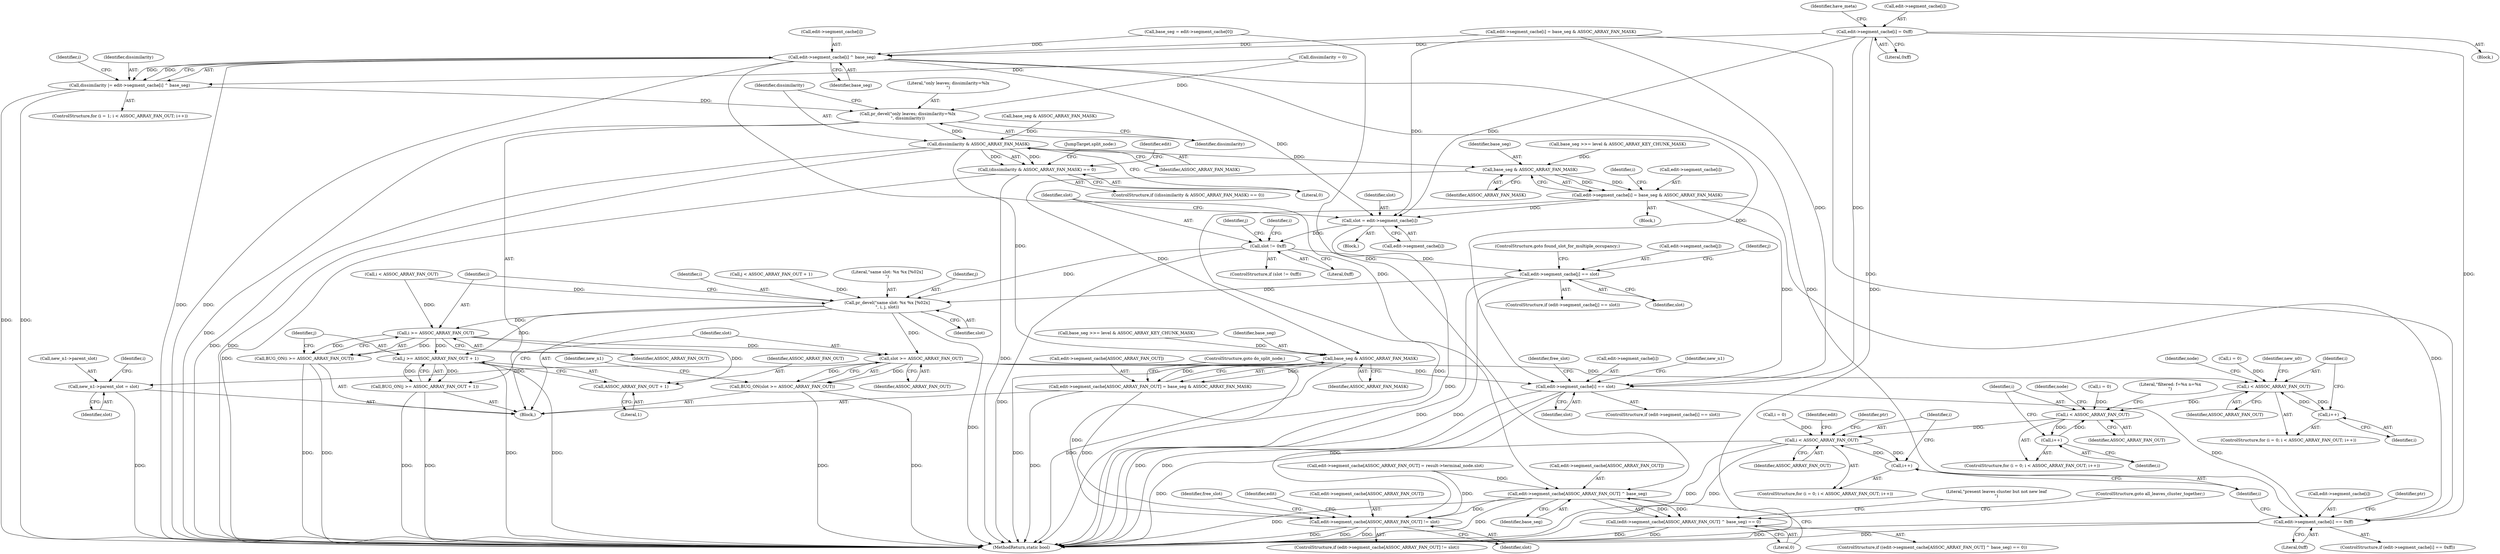 digraph "0_linux_ea6789980fdaa610d7eb63602c746bf6ec70cd2b@array" {
"1000326" [label="(Call,edit->segment_cache[i] = 0xff)"];
"1000384" [label="(Call,edit->segment_cache[i] ^ base_seg)"];
"1000382" [label="(Call,dissimilarity |= edit->segment_cache[i] ^ base_seg)"];
"1000391" [label="(Call,pr_devel(\"only leaves; dissimilarity=%lx\n\", dissimilarity))"];
"1000396" [label="(Call,dissimilarity & ASSOC_ARRAY_FAN_MASK)"];
"1000395" [label="(Call,(dissimilarity & ASSOC_ARRAY_FAN_MASK) == 0)"];
"1001089" [label="(Call,base_seg & ASSOC_ARRAY_FAN_MASK)"];
"1001083" [label="(Call,edit->segment_cache[i] = base_seg & ASSOC_ARRAY_FAN_MASK)"];
"1000478" [label="(Call,slot = edit->segment_cache[i])"];
"1000486" [label="(Call,slot != 0xff)"];
"1000503" [label="(Call,edit->segment_cache[j] == slot)"];
"1000512" [label="(Call,pr_devel(\"same slot: %x %x [%02x]\n\", i, j, slot))"];
"1000518" [label="(Call,i >= ASSOC_ARRAY_FAN_OUT)"];
"1000517" [label="(Call,BUG_ON(i >= ASSOC_ARRAY_FAN_OUT))"];
"1000522" [label="(Call,j >= ASSOC_ARRAY_FAN_OUT + 1)"];
"1000521" [label="(Call,BUG_ON(j >= ASSOC_ARRAY_FAN_OUT + 1))"];
"1000524" [label="(Call,ASSOC_ARRAY_FAN_OUT + 1)"];
"1000528" [label="(Call,slot >= ASSOC_ARRAY_FAN_OUT)"];
"1000527" [label="(Call,BUG_ON(slot >= ASSOC_ARRAY_FAN_OUT))"];
"1000531" [label="(Call,new_n1->parent_slot = slot)"];
"1000540" [label="(Call,i < ASSOC_ARRAY_FAN_OUT)"];
"1000543" [label="(Call,i++)"];
"1000598" [label="(Call,i < ASSOC_ARRAY_FAN_OUT)"];
"1000601" [label="(Call,i++)"];
"1000732" [label="(Call,i < ASSOC_ARRAY_FAN_OUT)"];
"1000735" [label="(Call,i++)"];
"1000613" [label="(Call,edit->segment_cache[i] == slot)"];
"1000666" [label="(Call,edit->segment_cache[ASSOC_ARRAY_FAN_OUT] != slot)"];
"1000739" [label="(Call,edit->segment_cache[i] == 0xff)"];
"1001108" [label="(Call,base_seg & ASSOC_ARRAY_FAN_MASK)"];
"1001102" [label="(Call,edit->segment_cache[ASSOC_ARRAY_FAN_OUT] = base_seg & ASSOC_ARRAY_FAN_MASK)"];
"1000403" [label="(Call,edit->segment_cache[ASSOC_ARRAY_FAN_OUT] ^ base_seg)"];
"1000402" [label="(Call,(edit->segment_cache[ASSOC_ARRAY_FAN_OUT] ^ base_seg) == 0)"];
"1000509" [label="(Identifier,slot)"];
"1000326" [label="(Call,edit->segment_cache[i] = 0xff)"];
"1000385" [label="(Call,edit->segment_cache[i])"];
"1000486" [label="(Call,slot != 0xff)"];
"1000522" [label="(Call,j >= ASSOC_ARRAY_FAN_OUT + 1)"];
"1001112" [label="(MethodReturn,static bool)"];
"1000530" [label="(Identifier,ASSOC_ARRAY_FAN_OUT)"];
"1000373" [label="(ControlStructure,for (i = 1; i < ASSOC_ARRAY_FAN_OUT; i++))"];
"1000381" [label="(Identifier,i)"];
"1000487" [label="(Identifier,slot)"];
"1000729" [label="(Call,i = 0)"];
"1001064" [label="(Block,)"];
"1000479" [label="(Identifier,slot)"];
"1000390" [label="(Identifier,base_seg)"];
"1000404" [label="(Call,edit->segment_cache[ASSOC_ARRAY_FAN_OUT])"];
"1000608" [label="(Identifier,node)"];
"1000402" [label="(Call,(edit->segment_cache[ASSOC_ARRAY_FAN_OUT] ^ base_seg) == 0)"];
"1000410" [label="(Literal,0)"];
"1000732" [label="(Call,i < ASSOC_ARRAY_FAN_OUT)"];
"1000541" [label="(Identifier,i)"];
"1001078" [label="(Call,base_seg >>= level & ASSOC_ARRAY_KEY_CHUNK_MASK)"];
"1000514" [label="(Identifier,i)"];
"1000537" [label="(Call,i = 0)"];
"1000533" [label="(Identifier,new_n1)"];
"1001063" [label="(Identifier,i)"];
"1000510" [label="(ControlStructure,goto found_slot_for_multiple_occupancy;)"];
"1001102" [label="(Call,edit->segment_cache[ASSOC_ARRAY_FAN_OUT] = base_seg & ASSOC_ARRAY_FAN_MASK)"];
"1000395" [label="(Call,(dissimilarity & ASSOC_ARRAY_FAN_MASK) == 0)"];
"1000325" [label="(Block,)"];
"1000512" [label="(Call,pr_devel(\"same slot: %x %x [%02x]\n\", i, j, slot))"];
"1001091" [label="(Identifier,ASSOC_ARRAY_FAN_MASK)"];
"1000503" [label="(Call,edit->segment_cache[j] == slot)"];
"1000734" [label="(Identifier,ASSOC_ARRAY_FAN_OUT)"];
"1000495" [label="(Call,j < ASSOC_ARRAY_FAN_OUT + 1)"];
"1000595" [label="(Call,i = 0)"];
"1000401" [label="(ControlStructure,if ((edit->segment_cache[ASSOC_ARRAY_FAN_OUT] ^ base_seg) == 0))"];
"1000738" [label="(ControlStructure,if (edit->segment_cache[i] == 0xff))"];
"1000334" [label="(Identifier,have_meta)"];
"1001103" [label="(Call,edit->segment_cache[ASSOC_ARRAY_FAN_OUT])"];
"1000398" [label="(Identifier,ASSOC_ARRAY_FAN_MASK)"];
"1000513" [label="(Literal,\"same slot: %x %x [%02x]\n\")"];
"1000414" [label="(JumpTarget,split_node:)"];
"1000527" [label="(Call,BUG_ON(slot >= ASSOC_ARRAY_FAN_OUT))"];
"1000520" [label="(Identifier,ASSOC_ARRAY_FAN_OUT)"];
"1000740" [label="(Call,edit->segment_cache[i])"];
"1000406" [label="(Identifier,edit)"];
"1001090" [label="(Identifier,base_seg)"];
"1000672" [label="(Identifier,slot)"];
"1000542" [label="(Identifier,ASSOC_ARRAY_FAN_OUT)"];
"1000575" [label="(Identifier,new_n0)"];
"1000477" [label="(Block,)"];
"1000488" [label="(Literal,0xff)"];
"1000544" [label="(Identifier,i)"];
"1000619" [label="(Identifier,slot)"];
"1000383" [label="(Identifier,dissimilarity)"];
"1000642" [label="(Identifier,free_slot)"];
"1000614" [label="(Call,edit->segment_cache[i])"];
"1001089" [label="(Call,base_seg & ASSOC_ARRAY_FAN_MASK)"];
"1000748" [label="(Identifier,ptr)"];
"1000728" [label="(ControlStructure,for (i = 0; i < ASSOC_ARRAY_FAN_OUT; i++))"];
"1000521" [label="(Call,BUG_ON(j >= ASSOC_ARRAY_FAN_OUT + 1))"];
"1000523" [label="(Identifier,j)"];
"1000624" [label="(Identifier,new_n1)"];
"1000677" [label="(Identifier,free_slot)"];
"1000348" [label="(Call,edit->segment_cache[i] = base_seg & ASSOC_ARRAY_FAN_MASK)"];
"1001108" [label="(Call,base_seg & ASSOC_ARRAY_FAN_MASK)"];
"1000491" [label="(Identifier,j)"];
"1000602" [label="(Identifier,i)"];
"1000540" [label="(Call,i < ASSOC_ARRAY_FAN_OUT)"];
"1000531" [label="(Call,new_n1->parent_slot = slot)"];
"1000666" [label="(Call,edit->segment_cache[ASSOC_ARRAY_FAN_OUT] != slot)"];
"1000517" [label="(Call,BUG_ON(i >= ASSOC_ARRAY_FAN_OUT))"];
"1000600" [label="(Identifier,ASSOC_ARRAY_FAN_OUT)"];
"1000155" [label="(Call,edit->segment_cache[ASSOC_ARRAY_FAN_OUT] = result->terminal_node.slot)"];
"1000485" [label="(ControlStructure,if (slot != 0xff))"];
"1000529" [label="(Identifier,slot)"];
"1000733" [label="(Identifier,i)"];
"1000535" [label="(Identifier,slot)"];
"1000742" [label="(Identifier,edit)"];
"1000480" [label="(Call,edit->segment_cache[i])"];
"1001083" [label="(Call,edit->segment_cache[i] = base_seg & ASSOC_ARRAY_FAN_MASK)"];
"1000538" [label="(Identifier,i)"];
"1000536" [label="(ControlStructure,for (i = 0; i < ASSOC_ARRAY_FAN_OUT; i++))"];
"1000354" [label="(Call,base_seg & ASSOC_ARRAY_FAN_MASK)"];
"1000792" [label="(Identifier,ptr)"];
"1000393" [label="(Identifier,dissimilarity)"];
"1000409" [label="(Identifier,base_seg)"];
"1000532" [label="(Call,new_n1->parent_slot)"];
"1000549" [label="(Identifier,node)"];
"1000613" [label="(Call,edit->segment_cache[i] == slot)"];
"1000476" [label="(Identifier,i)"];
"1000665" [label="(ControlStructure,if (edit->segment_cache[ASSOC_ARRAY_FAN_OUT] != slot))"];
"1001111" [label="(ControlStructure,goto do_split_node;)"];
"1000525" [label="(Identifier,ASSOC_ARRAY_FAN_OUT)"];
"1000704" [label="(Identifier,edit)"];
"1000516" [label="(Identifier,slot)"];
"1000524" [label="(Call,ASSOC_ARRAY_FAN_OUT + 1)"];
"1000745" [label="(Literal,0xff)"];
"1000601" [label="(Call,i++)"];
"1000394" [label="(ControlStructure,if ((dissimilarity & ASSOC_ARRAY_FAN_MASK) == 0))"];
"1000543" [label="(Call,i++)"];
"1000662" [label="(Literal,\"filtered: f=%x n=%x\n\")"];
"1000403" [label="(Call,edit->segment_cache[ASSOC_ARRAY_FAN_OUT] ^ base_seg)"];
"1000121" [label="(Block,)"];
"1000384" [label="(Call,edit->segment_cache[i] ^ base_seg)"];
"1000519" [label="(Identifier,i)"];
"1000392" [label="(Literal,\"only leaves; dissimilarity=%lx\n\")"];
"1000515" [label="(Identifier,j)"];
"1000612" [label="(ControlStructure,if (edit->segment_cache[i] == slot))"];
"1000667" [label="(Call,edit->segment_cache[ASSOC_ARRAY_FAN_OUT])"];
"1000327" [label="(Call,edit->segment_cache[i])"];
"1000382" [label="(Call,dissimilarity |= edit->segment_cache[i] ^ base_seg)"];
"1001084" [label="(Call,edit->segment_cache[i])"];
"1000413" [label="(Literal,\"present leaves cluster but not new leaf\n\")"];
"1000526" [label="(Literal,1)"];
"1000739" [label="(Call,edit->segment_cache[i] == 0xff)"];
"1000411" [label="(ControlStructure,goto all_leaves_cluster_together;)"];
"1000478" [label="(Call,slot = edit->segment_cache[i])"];
"1000332" [label="(Literal,0xff)"];
"1000518" [label="(Call,i >= ASSOC_ARRAY_FAN_OUT)"];
"1000502" [label="(ControlStructure,if (edit->segment_cache[j] == slot))"];
"1000504" [label="(Call,edit->segment_cache[j])"];
"1000735" [label="(Call,i++)"];
"1000391" [label="(Call,pr_devel(\"only leaves; dissimilarity=%lx\n\", dissimilarity))"];
"1000501" [label="(Identifier,j)"];
"1000396" [label="(Call,dissimilarity & ASSOC_ARRAY_FAN_MASK)"];
"1000472" [label="(Call,i < ASSOC_ARRAY_FAN_OUT)"];
"1001097" [label="(Call,base_seg >>= level & ASSOC_ARRAY_KEY_CHUNK_MASK)"];
"1000397" [label="(Identifier,dissimilarity)"];
"1000399" [label="(Literal,0)"];
"1000528" [label="(Call,slot >= ASSOC_ARRAY_FAN_OUT)"];
"1000598" [label="(Call,i < ASSOC_ARRAY_FAN_OUT)"];
"1000599" [label="(Identifier,i)"];
"1001109" [label="(Identifier,base_seg)"];
"1000736" [label="(Identifier,i)"];
"1000363" [label="(Call,dissimilarity = 0)"];
"1001110" [label="(Identifier,ASSOC_ARRAY_FAN_MASK)"];
"1000366" [label="(Call,base_seg = edit->segment_cache[0])"];
"1000594" [label="(ControlStructure,for (i = 0; i < ASSOC_ARRAY_FAN_OUT; i++))"];
"1000326" -> "1000325"  [label="AST: "];
"1000326" -> "1000332"  [label="CFG: "];
"1000327" -> "1000326"  [label="AST: "];
"1000332" -> "1000326"  [label="AST: "];
"1000334" -> "1000326"  [label="CFG: "];
"1000326" -> "1001112"  [label="DDG: "];
"1000326" -> "1000384"  [label="DDG: "];
"1000326" -> "1000478"  [label="DDG: "];
"1000326" -> "1000613"  [label="DDG: "];
"1000326" -> "1000739"  [label="DDG: "];
"1000384" -> "1000382"  [label="AST: "];
"1000384" -> "1000390"  [label="CFG: "];
"1000385" -> "1000384"  [label="AST: "];
"1000390" -> "1000384"  [label="AST: "];
"1000382" -> "1000384"  [label="CFG: "];
"1000384" -> "1001112"  [label="DDG: "];
"1000384" -> "1001112"  [label="DDG: "];
"1000384" -> "1000382"  [label="DDG: "];
"1000384" -> "1000382"  [label="DDG: "];
"1000348" -> "1000384"  [label="DDG: "];
"1000366" -> "1000384"  [label="DDG: "];
"1000384" -> "1000403"  [label="DDG: "];
"1000384" -> "1000478"  [label="DDG: "];
"1000384" -> "1000613"  [label="DDG: "];
"1000384" -> "1000739"  [label="DDG: "];
"1000382" -> "1000373"  [label="AST: "];
"1000383" -> "1000382"  [label="AST: "];
"1000381" -> "1000382"  [label="CFG: "];
"1000382" -> "1001112"  [label="DDG: "];
"1000382" -> "1001112"  [label="DDG: "];
"1000363" -> "1000382"  [label="DDG: "];
"1000382" -> "1000391"  [label="DDG: "];
"1000391" -> "1000121"  [label="AST: "];
"1000391" -> "1000393"  [label="CFG: "];
"1000392" -> "1000391"  [label="AST: "];
"1000393" -> "1000391"  [label="AST: "];
"1000397" -> "1000391"  [label="CFG: "];
"1000391" -> "1001112"  [label="DDG: "];
"1000363" -> "1000391"  [label="DDG: "];
"1000391" -> "1000396"  [label="DDG: "];
"1000396" -> "1000395"  [label="AST: "];
"1000396" -> "1000398"  [label="CFG: "];
"1000397" -> "1000396"  [label="AST: "];
"1000398" -> "1000396"  [label="AST: "];
"1000399" -> "1000396"  [label="CFG: "];
"1000396" -> "1001112"  [label="DDG: "];
"1000396" -> "1001112"  [label="DDG: "];
"1000396" -> "1000395"  [label="DDG: "];
"1000396" -> "1000395"  [label="DDG: "];
"1000354" -> "1000396"  [label="DDG: "];
"1000396" -> "1001089"  [label="DDG: "];
"1000396" -> "1001108"  [label="DDG: "];
"1000395" -> "1000394"  [label="AST: "];
"1000395" -> "1000399"  [label="CFG: "];
"1000399" -> "1000395"  [label="AST: "];
"1000406" -> "1000395"  [label="CFG: "];
"1000414" -> "1000395"  [label="CFG: "];
"1000395" -> "1001112"  [label="DDG: "];
"1000395" -> "1001112"  [label="DDG: "];
"1001089" -> "1001083"  [label="AST: "];
"1001089" -> "1001091"  [label="CFG: "];
"1001090" -> "1001089"  [label="AST: "];
"1001091" -> "1001089"  [label="AST: "];
"1001083" -> "1001089"  [label="CFG: "];
"1001089" -> "1001083"  [label="DDG: "];
"1001089" -> "1001083"  [label="DDG: "];
"1001078" -> "1001089"  [label="DDG: "];
"1001089" -> "1001108"  [label="DDG: "];
"1001083" -> "1001064"  [label="AST: "];
"1001084" -> "1001083"  [label="AST: "];
"1001063" -> "1001083"  [label="CFG: "];
"1001083" -> "1001112"  [label="DDG: "];
"1001083" -> "1000478"  [label="DDG: "];
"1001083" -> "1000613"  [label="DDG: "];
"1001083" -> "1000739"  [label="DDG: "];
"1000478" -> "1000477"  [label="AST: "];
"1000478" -> "1000480"  [label="CFG: "];
"1000479" -> "1000478"  [label="AST: "];
"1000480" -> "1000478"  [label="AST: "];
"1000487" -> "1000478"  [label="CFG: "];
"1000478" -> "1001112"  [label="DDG: "];
"1000348" -> "1000478"  [label="DDG: "];
"1000478" -> "1000486"  [label="DDG: "];
"1000486" -> "1000485"  [label="AST: "];
"1000486" -> "1000488"  [label="CFG: "];
"1000487" -> "1000486"  [label="AST: "];
"1000488" -> "1000486"  [label="AST: "];
"1000491" -> "1000486"  [label="CFG: "];
"1000476" -> "1000486"  [label="CFG: "];
"1000486" -> "1001112"  [label="DDG: "];
"1000486" -> "1000503"  [label="DDG: "];
"1000486" -> "1000512"  [label="DDG: "];
"1000503" -> "1000502"  [label="AST: "];
"1000503" -> "1000509"  [label="CFG: "];
"1000504" -> "1000503"  [label="AST: "];
"1000509" -> "1000503"  [label="AST: "];
"1000510" -> "1000503"  [label="CFG: "];
"1000501" -> "1000503"  [label="CFG: "];
"1000503" -> "1001112"  [label="DDG: "];
"1000503" -> "1001112"  [label="DDG: "];
"1000503" -> "1000512"  [label="DDG: "];
"1000512" -> "1000121"  [label="AST: "];
"1000512" -> "1000516"  [label="CFG: "];
"1000513" -> "1000512"  [label="AST: "];
"1000514" -> "1000512"  [label="AST: "];
"1000515" -> "1000512"  [label="AST: "];
"1000516" -> "1000512"  [label="AST: "];
"1000519" -> "1000512"  [label="CFG: "];
"1000512" -> "1001112"  [label="DDG: "];
"1000472" -> "1000512"  [label="DDG: "];
"1000495" -> "1000512"  [label="DDG: "];
"1000512" -> "1000518"  [label="DDG: "];
"1000512" -> "1000522"  [label="DDG: "];
"1000512" -> "1000528"  [label="DDG: "];
"1000518" -> "1000517"  [label="AST: "];
"1000518" -> "1000520"  [label="CFG: "];
"1000519" -> "1000518"  [label="AST: "];
"1000520" -> "1000518"  [label="AST: "];
"1000517" -> "1000518"  [label="CFG: "];
"1000518" -> "1000517"  [label="DDG: "];
"1000518" -> "1000517"  [label="DDG: "];
"1000472" -> "1000518"  [label="DDG: "];
"1000518" -> "1000522"  [label="DDG: "];
"1000518" -> "1000524"  [label="DDG: "];
"1000518" -> "1000528"  [label="DDG: "];
"1000517" -> "1000121"  [label="AST: "];
"1000523" -> "1000517"  [label="CFG: "];
"1000517" -> "1001112"  [label="DDG: "];
"1000517" -> "1001112"  [label="DDG: "];
"1000522" -> "1000521"  [label="AST: "];
"1000522" -> "1000524"  [label="CFG: "];
"1000523" -> "1000522"  [label="AST: "];
"1000524" -> "1000522"  [label="AST: "];
"1000521" -> "1000522"  [label="CFG: "];
"1000522" -> "1001112"  [label="DDG: "];
"1000522" -> "1001112"  [label="DDG: "];
"1000522" -> "1000521"  [label="DDG: "];
"1000522" -> "1000521"  [label="DDG: "];
"1000521" -> "1000121"  [label="AST: "];
"1000529" -> "1000521"  [label="CFG: "];
"1000521" -> "1001112"  [label="DDG: "];
"1000521" -> "1001112"  [label="DDG: "];
"1000524" -> "1000526"  [label="CFG: "];
"1000525" -> "1000524"  [label="AST: "];
"1000526" -> "1000524"  [label="AST: "];
"1000528" -> "1000527"  [label="AST: "];
"1000528" -> "1000530"  [label="CFG: "];
"1000529" -> "1000528"  [label="AST: "];
"1000530" -> "1000528"  [label="AST: "];
"1000527" -> "1000528"  [label="CFG: "];
"1000528" -> "1000527"  [label="DDG: "];
"1000528" -> "1000527"  [label="DDG: "];
"1000528" -> "1000531"  [label="DDG: "];
"1000528" -> "1000540"  [label="DDG: "];
"1000528" -> "1000613"  [label="DDG: "];
"1000528" -> "1000666"  [label="DDG: "];
"1000527" -> "1000121"  [label="AST: "];
"1000533" -> "1000527"  [label="CFG: "];
"1000527" -> "1001112"  [label="DDG: "];
"1000527" -> "1001112"  [label="DDG: "];
"1000531" -> "1000121"  [label="AST: "];
"1000531" -> "1000535"  [label="CFG: "];
"1000532" -> "1000531"  [label="AST: "];
"1000535" -> "1000531"  [label="AST: "];
"1000538" -> "1000531"  [label="CFG: "];
"1000531" -> "1001112"  [label="DDG: "];
"1000540" -> "1000536"  [label="AST: "];
"1000540" -> "1000542"  [label="CFG: "];
"1000541" -> "1000540"  [label="AST: "];
"1000542" -> "1000540"  [label="AST: "];
"1000549" -> "1000540"  [label="CFG: "];
"1000575" -> "1000540"  [label="CFG: "];
"1000543" -> "1000540"  [label="DDG: "];
"1000537" -> "1000540"  [label="DDG: "];
"1000540" -> "1000543"  [label="DDG: "];
"1000540" -> "1000598"  [label="DDG: "];
"1000543" -> "1000536"  [label="AST: "];
"1000543" -> "1000544"  [label="CFG: "];
"1000544" -> "1000543"  [label="AST: "];
"1000541" -> "1000543"  [label="CFG: "];
"1000598" -> "1000594"  [label="AST: "];
"1000598" -> "1000600"  [label="CFG: "];
"1000599" -> "1000598"  [label="AST: "];
"1000600" -> "1000598"  [label="AST: "];
"1000608" -> "1000598"  [label="CFG: "];
"1000662" -> "1000598"  [label="CFG: "];
"1000601" -> "1000598"  [label="DDG: "];
"1000595" -> "1000598"  [label="DDG: "];
"1000598" -> "1000601"  [label="DDG: "];
"1000598" -> "1000732"  [label="DDG: "];
"1000601" -> "1000594"  [label="AST: "];
"1000601" -> "1000602"  [label="CFG: "];
"1000602" -> "1000601"  [label="AST: "];
"1000599" -> "1000601"  [label="CFG: "];
"1000732" -> "1000728"  [label="AST: "];
"1000732" -> "1000734"  [label="CFG: "];
"1000733" -> "1000732"  [label="AST: "];
"1000734" -> "1000732"  [label="AST: "];
"1000742" -> "1000732"  [label="CFG: "];
"1000792" -> "1000732"  [label="CFG: "];
"1000732" -> "1001112"  [label="DDG: "];
"1000732" -> "1001112"  [label="DDG: "];
"1000732" -> "1001112"  [label="DDG: "];
"1000729" -> "1000732"  [label="DDG: "];
"1000735" -> "1000732"  [label="DDG: "];
"1000732" -> "1000735"  [label="DDG: "];
"1000735" -> "1000728"  [label="AST: "];
"1000735" -> "1000736"  [label="CFG: "];
"1000736" -> "1000735"  [label="AST: "];
"1000733" -> "1000735"  [label="CFG: "];
"1000613" -> "1000612"  [label="AST: "];
"1000613" -> "1000619"  [label="CFG: "];
"1000614" -> "1000613"  [label="AST: "];
"1000619" -> "1000613"  [label="AST: "];
"1000624" -> "1000613"  [label="CFG: "];
"1000642" -> "1000613"  [label="CFG: "];
"1000613" -> "1001112"  [label="DDG: "];
"1000613" -> "1001112"  [label="DDG: "];
"1000348" -> "1000613"  [label="DDG: "];
"1000613" -> "1000666"  [label="DDG: "];
"1000613" -> "1000739"  [label="DDG: "];
"1000666" -> "1000665"  [label="AST: "];
"1000666" -> "1000672"  [label="CFG: "];
"1000667" -> "1000666"  [label="AST: "];
"1000672" -> "1000666"  [label="AST: "];
"1000677" -> "1000666"  [label="CFG: "];
"1000704" -> "1000666"  [label="CFG: "];
"1000666" -> "1001112"  [label="DDG: "];
"1000666" -> "1001112"  [label="DDG: "];
"1000666" -> "1001112"  [label="DDG: "];
"1000403" -> "1000666"  [label="DDG: "];
"1001102" -> "1000666"  [label="DDG: "];
"1000155" -> "1000666"  [label="DDG: "];
"1000739" -> "1000738"  [label="AST: "];
"1000739" -> "1000745"  [label="CFG: "];
"1000740" -> "1000739"  [label="AST: "];
"1000745" -> "1000739"  [label="AST: "];
"1000748" -> "1000739"  [label="CFG: "];
"1000736" -> "1000739"  [label="CFG: "];
"1000739" -> "1001112"  [label="DDG: "];
"1000739" -> "1001112"  [label="DDG: "];
"1000348" -> "1000739"  [label="DDG: "];
"1001108" -> "1001102"  [label="AST: "];
"1001108" -> "1001110"  [label="CFG: "];
"1001109" -> "1001108"  [label="AST: "];
"1001110" -> "1001108"  [label="AST: "];
"1001102" -> "1001108"  [label="CFG: "];
"1001108" -> "1001112"  [label="DDG: "];
"1001108" -> "1001112"  [label="DDG: "];
"1001108" -> "1001102"  [label="DDG: "];
"1001108" -> "1001102"  [label="DDG: "];
"1001097" -> "1001108"  [label="DDG: "];
"1001102" -> "1000121"  [label="AST: "];
"1001103" -> "1001102"  [label="AST: "];
"1001111" -> "1001102"  [label="CFG: "];
"1001102" -> "1001112"  [label="DDG: "];
"1000403" -> "1000402"  [label="AST: "];
"1000403" -> "1000409"  [label="CFG: "];
"1000404" -> "1000403"  [label="AST: "];
"1000409" -> "1000403"  [label="AST: "];
"1000410" -> "1000403"  [label="CFG: "];
"1000403" -> "1001112"  [label="DDG: "];
"1000403" -> "1001112"  [label="DDG: "];
"1000403" -> "1000402"  [label="DDG: "];
"1000403" -> "1000402"  [label="DDG: "];
"1000155" -> "1000403"  [label="DDG: "];
"1000366" -> "1000403"  [label="DDG: "];
"1000402" -> "1000401"  [label="AST: "];
"1000402" -> "1000410"  [label="CFG: "];
"1000410" -> "1000402"  [label="AST: "];
"1000411" -> "1000402"  [label="CFG: "];
"1000413" -> "1000402"  [label="CFG: "];
"1000402" -> "1001112"  [label="DDG: "];
"1000402" -> "1001112"  [label="DDG: "];
}
